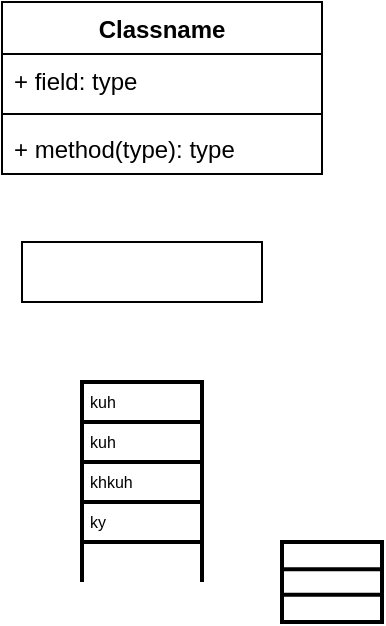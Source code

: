 <mxfile version="16.2.4" type="github">
  <diagram id="jSHMd2aRh1e1BJgxXP-O" name="Page-1">
    <mxGraphModel dx="569" dy="321" grid="1" gridSize="10" guides="1" tooltips="1" connect="1" arrows="1" fold="1" page="1" pageScale="1" pageWidth="827" pageHeight="1169" math="0" shadow="0">
      <root>
        <mxCell id="0" />
        <mxCell id="1" parent="0" />
        <mxCell id="Od2gBjAOoAsKFQBwEJO_-1" value="Classname" style="swimlane;fontStyle=1;align=center;verticalAlign=top;childLayout=stackLayout;horizontal=1;startSize=26;horizontalStack=0;resizeParent=1;resizeParentMax=0;resizeLast=0;collapsible=1;marginBottom=0;" parent="1" vertex="1">
          <mxGeometry x="20" y="20" width="160" height="86" as="geometry">
            <mxRectangle x="20" y="20" width="100" height="26" as="alternateBounds" />
          </mxGeometry>
        </mxCell>
        <mxCell id="Od2gBjAOoAsKFQBwEJO_-2" value="+ field: type" style="text;strokeColor=none;fillColor=none;align=left;verticalAlign=top;spacingLeft=4;spacingRight=4;overflow=hidden;rotatable=0;points=[[0,0.5],[1,0.5]];portConstraint=eastwest;" parent="Od2gBjAOoAsKFQBwEJO_-1" vertex="1">
          <mxGeometry y="26" width="160" height="26" as="geometry" />
        </mxCell>
        <mxCell id="Od2gBjAOoAsKFQBwEJO_-3" value="" style="line;strokeWidth=1;fillColor=none;align=left;verticalAlign=middle;spacingTop=-1;spacingLeft=3;spacingRight=3;rotatable=0;labelPosition=right;points=[];portConstraint=eastwest;" parent="Od2gBjAOoAsKFQBwEJO_-1" vertex="1">
          <mxGeometry y="52" width="160" height="8" as="geometry" />
        </mxCell>
        <mxCell id="Od2gBjAOoAsKFQBwEJO_-4" value="+ method(type): type" style="text;strokeColor=none;fillColor=none;align=left;verticalAlign=top;spacingLeft=4;spacingRight=4;overflow=hidden;rotatable=0;points=[[0,0.5],[1,0.5]];portConstraint=eastwest;" parent="Od2gBjAOoAsKFQBwEJO_-1" vertex="1">
          <mxGeometry y="60" width="160" height="26" as="geometry" />
        </mxCell>
        <mxCell id="SUCnCov1CNOFnLpPgZ0T-1" value="" style="rounded=0;whiteSpace=wrap;html=1;" vertex="1" parent="1">
          <mxGeometry x="30" y="140" width="120" height="30" as="geometry" />
        </mxCell>
        <mxCell id="SUCnCov1CNOFnLpPgZ0T-15" value="" style="strokeWidth=2;html=1;shape=mxgraph.lean_mapping.buffer_or_safety_stock;" vertex="1" parent="1">
          <mxGeometry x="160" y="290" width="50" height="40" as="geometry" />
        </mxCell>
        <mxCell id="SUCnCov1CNOFnLpPgZ0T-2" value="" style="strokeWidth=2;html=1;shape=mxgraph.lean_mapping.data_box;html=1;" vertex="1" parent="1">
          <mxGeometry x="60" y="210" width="60" height="100" as="geometry" />
        </mxCell>
        <mxCell id="SUCnCov1CNOFnLpPgZ0T-3" value="kuh" style="text;fontSize=8;spacingLeft=2;verticalAlign=middle;html=1;" vertex="1" parent="SUCnCov1CNOFnLpPgZ0T-2">
          <mxGeometry width="60" height="20" as="geometry" />
        </mxCell>
        <mxCell id="SUCnCov1CNOFnLpPgZ0T-4" value="kuh" style="text;fontSize=8;spacingLeft=2;verticalAlign=middle;html=1;" vertex="1" parent="SUCnCov1CNOFnLpPgZ0T-2">
          <mxGeometry y="20" width="60" height="20" as="geometry" />
        </mxCell>
        <mxCell id="SUCnCov1CNOFnLpPgZ0T-5" value="khkuh" style="text;fontSize=8;spacingLeft=2;verticalAlign=middle;html=1;" vertex="1" parent="SUCnCov1CNOFnLpPgZ0T-2">
          <mxGeometry y="40" width="60" height="20" as="geometry" />
        </mxCell>
        <mxCell id="SUCnCov1CNOFnLpPgZ0T-6" value="ky" style="text;fontSize=8;spacingLeft=2;verticalAlign=middle;html=1;" vertex="1" parent="SUCnCov1CNOFnLpPgZ0T-2">
          <mxGeometry y="60" width="60" height="20" as="geometry" />
        </mxCell>
        <mxCell id="SUCnCov1CNOFnLpPgZ0T-7" value="" style="text;fontSize=8;spacingLeft=2;verticalAlign=middle;html=1;" vertex="1" parent="SUCnCov1CNOFnLpPgZ0T-2">
          <mxGeometry y="80" width="60" height="20" as="geometry" />
        </mxCell>
      </root>
    </mxGraphModel>
  </diagram>
</mxfile>
